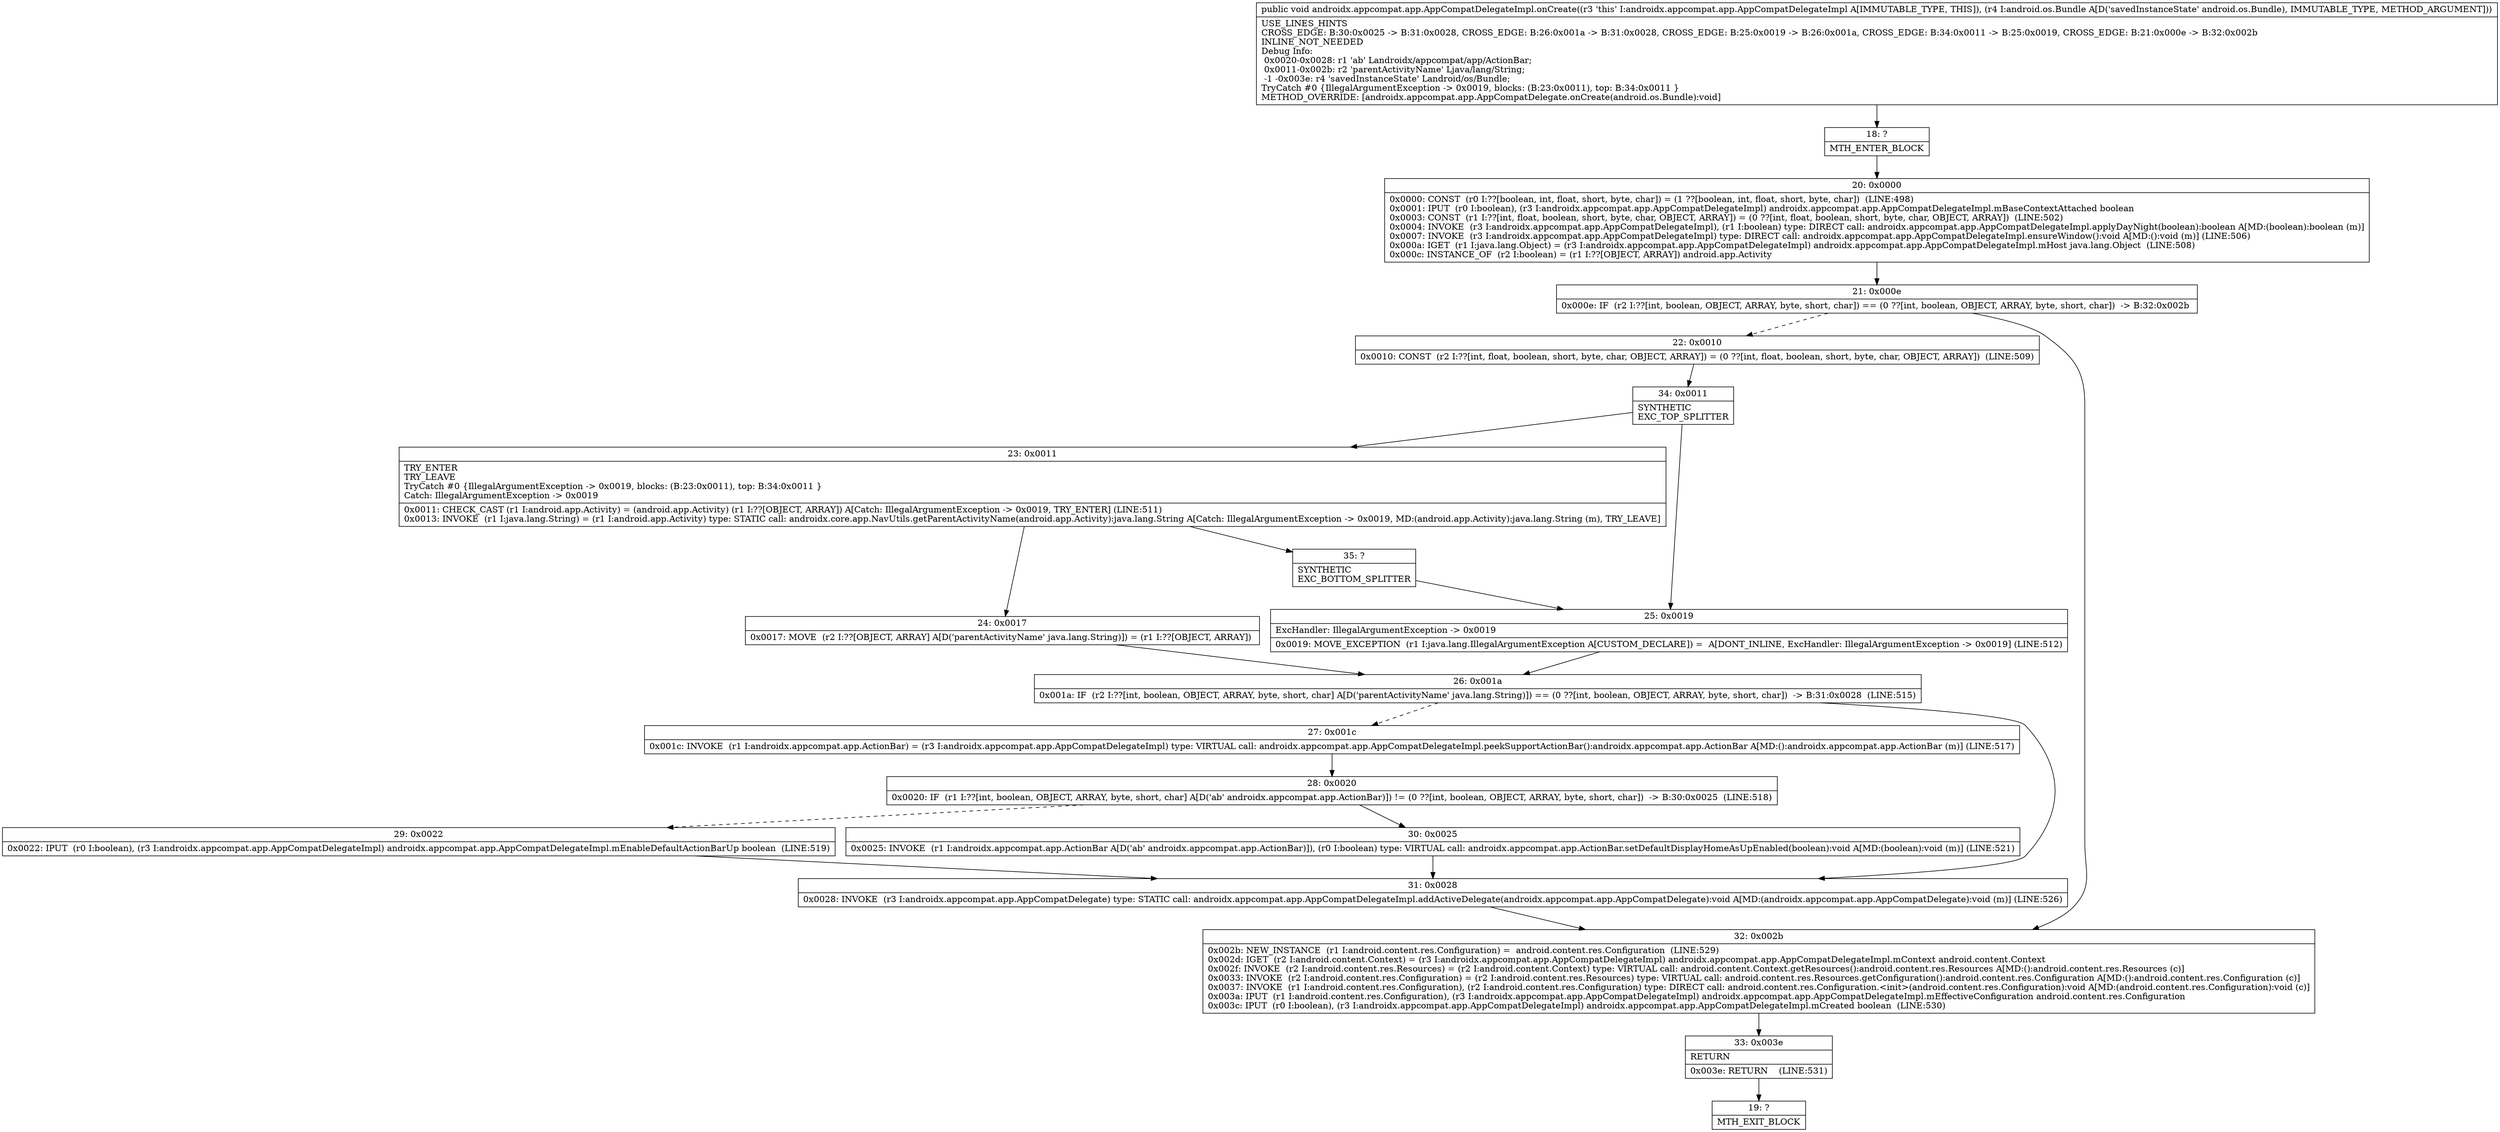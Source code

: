 digraph "CFG forandroidx.appcompat.app.AppCompatDelegateImpl.onCreate(Landroid\/os\/Bundle;)V" {
Node_18 [shape=record,label="{18\:\ ?|MTH_ENTER_BLOCK\l}"];
Node_20 [shape=record,label="{20\:\ 0x0000|0x0000: CONST  (r0 I:??[boolean, int, float, short, byte, char]) = (1 ??[boolean, int, float, short, byte, char])  (LINE:498)\l0x0001: IPUT  (r0 I:boolean), (r3 I:androidx.appcompat.app.AppCompatDelegateImpl) androidx.appcompat.app.AppCompatDelegateImpl.mBaseContextAttached boolean \l0x0003: CONST  (r1 I:??[int, float, boolean, short, byte, char, OBJECT, ARRAY]) = (0 ??[int, float, boolean, short, byte, char, OBJECT, ARRAY])  (LINE:502)\l0x0004: INVOKE  (r3 I:androidx.appcompat.app.AppCompatDelegateImpl), (r1 I:boolean) type: DIRECT call: androidx.appcompat.app.AppCompatDelegateImpl.applyDayNight(boolean):boolean A[MD:(boolean):boolean (m)]\l0x0007: INVOKE  (r3 I:androidx.appcompat.app.AppCompatDelegateImpl) type: DIRECT call: androidx.appcompat.app.AppCompatDelegateImpl.ensureWindow():void A[MD:():void (m)] (LINE:506)\l0x000a: IGET  (r1 I:java.lang.Object) = (r3 I:androidx.appcompat.app.AppCompatDelegateImpl) androidx.appcompat.app.AppCompatDelegateImpl.mHost java.lang.Object  (LINE:508)\l0x000c: INSTANCE_OF  (r2 I:boolean) = (r1 I:??[OBJECT, ARRAY]) android.app.Activity \l}"];
Node_21 [shape=record,label="{21\:\ 0x000e|0x000e: IF  (r2 I:??[int, boolean, OBJECT, ARRAY, byte, short, char]) == (0 ??[int, boolean, OBJECT, ARRAY, byte, short, char])  \-\> B:32:0x002b \l}"];
Node_22 [shape=record,label="{22\:\ 0x0010|0x0010: CONST  (r2 I:??[int, float, boolean, short, byte, char, OBJECT, ARRAY]) = (0 ??[int, float, boolean, short, byte, char, OBJECT, ARRAY])  (LINE:509)\l}"];
Node_34 [shape=record,label="{34\:\ 0x0011|SYNTHETIC\lEXC_TOP_SPLITTER\l}"];
Node_23 [shape=record,label="{23\:\ 0x0011|TRY_ENTER\lTRY_LEAVE\lTryCatch #0 \{IllegalArgumentException \-\> 0x0019, blocks: (B:23:0x0011), top: B:34:0x0011 \}\lCatch: IllegalArgumentException \-\> 0x0019\l|0x0011: CHECK_CAST (r1 I:android.app.Activity) = (android.app.Activity) (r1 I:??[OBJECT, ARRAY]) A[Catch: IllegalArgumentException \-\> 0x0019, TRY_ENTER] (LINE:511)\l0x0013: INVOKE  (r1 I:java.lang.String) = (r1 I:android.app.Activity) type: STATIC call: androidx.core.app.NavUtils.getParentActivityName(android.app.Activity):java.lang.String A[Catch: IllegalArgumentException \-\> 0x0019, MD:(android.app.Activity):java.lang.String (m), TRY_LEAVE]\l}"];
Node_24 [shape=record,label="{24\:\ 0x0017|0x0017: MOVE  (r2 I:??[OBJECT, ARRAY] A[D('parentActivityName' java.lang.String)]) = (r1 I:??[OBJECT, ARRAY]) \l}"];
Node_26 [shape=record,label="{26\:\ 0x001a|0x001a: IF  (r2 I:??[int, boolean, OBJECT, ARRAY, byte, short, char] A[D('parentActivityName' java.lang.String)]) == (0 ??[int, boolean, OBJECT, ARRAY, byte, short, char])  \-\> B:31:0x0028  (LINE:515)\l}"];
Node_27 [shape=record,label="{27\:\ 0x001c|0x001c: INVOKE  (r1 I:androidx.appcompat.app.ActionBar) = (r3 I:androidx.appcompat.app.AppCompatDelegateImpl) type: VIRTUAL call: androidx.appcompat.app.AppCompatDelegateImpl.peekSupportActionBar():androidx.appcompat.app.ActionBar A[MD:():androidx.appcompat.app.ActionBar (m)] (LINE:517)\l}"];
Node_28 [shape=record,label="{28\:\ 0x0020|0x0020: IF  (r1 I:??[int, boolean, OBJECT, ARRAY, byte, short, char] A[D('ab' androidx.appcompat.app.ActionBar)]) != (0 ??[int, boolean, OBJECT, ARRAY, byte, short, char])  \-\> B:30:0x0025  (LINE:518)\l}"];
Node_29 [shape=record,label="{29\:\ 0x0022|0x0022: IPUT  (r0 I:boolean), (r3 I:androidx.appcompat.app.AppCompatDelegateImpl) androidx.appcompat.app.AppCompatDelegateImpl.mEnableDefaultActionBarUp boolean  (LINE:519)\l}"];
Node_30 [shape=record,label="{30\:\ 0x0025|0x0025: INVOKE  (r1 I:androidx.appcompat.app.ActionBar A[D('ab' androidx.appcompat.app.ActionBar)]), (r0 I:boolean) type: VIRTUAL call: androidx.appcompat.app.ActionBar.setDefaultDisplayHomeAsUpEnabled(boolean):void A[MD:(boolean):void (m)] (LINE:521)\l}"];
Node_31 [shape=record,label="{31\:\ 0x0028|0x0028: INVOKE  (r3 I:androidx.appcompat.app.AppCompatDelegate) type: STATIC call: androidx.appcompat.app.AppCompatDelegateImpl.addActiveDelegate(androidx.appcompat.app.AppCompatDelegate):void A[MD:(androidx.appcompat.app.AppCompatDelegate):void (m)] (LINE:526)\l}"];
Node_35 [shape=record,label="{35\:\ ?|SYNTHETIC\lEXC_BOTTOM_SPLITTER\l}"];
Node_25 [shape=record,label="{25\:\ 0x0019|ExcHandler: IllegalArgumentException \-\> 0x0019\l|0x0019: MOVE_EXCEPTION  (r1 I:java.lang.IllegalArgumentException A[CUSTOM_DECLARE]) =  A[DONT_INLINE, ExcHandler: IllegalArgumentException \-\> 0x0019] (LINE:512)\l}"];
Node_32 [shape=record,label="{32\:\ 0x002b|0x002b: NEW_INSTANCE  (r1 I:android.content.res.Configuration) =  android.content.res.Configuration  (LINE:529)\l0x002d: IGET  (r2 I:android.content.Context) = (r3 I:androidx.appcompat.app.AppCompatDelegateImpl) androidx.appcompat.app.AppCompatDelegateImpl.mContext android.content.Context \l0x002f: INVOKE  (r2 I:android.content.res.Resources) = (r2 I:android.content.Context) type: VIRTUAL call: android.content.Context.getResources():android.content.res.Resources A[MD:():android.content.res.Resources (c)]\l0x0033: INVOKE  (r2 I:android.content.res.Configuration) = (r2 I:android.content.res.Resources) type: VIRTUAL call: android.content.res.Resources.getConfiguration():android.content.res.Configuration A[MD:():android.content.res.Configuration (c)]\l0x0037: INVOKE  (r1 I:android.content.res.Configuration), (r2 I:android.content.res.Configuration) type: DIRECT call: android.content.res.Configuration.\<init\>(android.content.res.Configuration):void A[MD:(android.content.res.Configuration):void (c)]\l0x003a: IPUT  (r1 I:android.content.res.Configuration), (r3 I:androidx.appcompat.app.AppCompatDelegateImpl) androidx.appcompat.app.AppCompatDelegateImpl.mEffectiveConfiguration android.content.res.Configuration \l0x003c: IPUT  (r0 I:boolean), (r3 I:androidx.appcompat.app.AppCompatDelegateImpl) androidx.appcompat.app.AppCompatDelegateImpl.mCreated boolean  (LINE:530)\l}"];
Node_33 [shape=record,label="{33\:\ 0x003e|RETURN\l|0x003e: RETURN    (LINE:531)\l}"];
Node_19 [shape=record,label="{19\:\ ?|MTH_EXIT_BLOCK\l}"];
MethodNode[shape=record,label="{public void androidx.appcompat.app.AppCompatDelegateImpl.onCreate((r3 'this' I:androidx.appcompat.app.AppCompatDelegateImpl A[IMMUTABLE_TYPE, THIS]), (r4 I:android.os.Bundle A[D('savedInstanceState' android.os.Bundle), IMMUTABLE_TYPE, METHOD_ARGUMENT]))  | USE_LINES_HINTS\lCROSS_EDGE: B:30:0x0025 \-\> B:31:0x0028, CROSS_EDGE: B:26:0x001a \-\> B:31:0x0028, CROSS_EDGE: B:25:0x0019 \-\> B:26:0x001a, CROSS_EDGE: B:34:0x0011 \-\> B:25:0x0019, CROSS_EDGE: B:21:0x000e \-\> B:32:0x002b\lINLINE_NOT_NEEDED\lDebug Info:\l  0x0020\-0x0028: r1 'ab' Landroidx\/appcompat\/app\/ActionBar;\l  0x0011\-0x002b: r2 'parentActivityName' Ljava\/lang\/String;\l  \-1 \-0x003e: r4 'savedInstanceState' Landroid\/os\/Bundle;\lTryCatch #0 \{IllegalArgumentException \-\> 0x0019, blocks: (B:23:0x0011), top: B:34:0x0011 \}\lMETHOD_OVERRIDE: [androidx.appcompat.app.AppCompatDelegate.onCreate(android.os.Bundle):void]\l}"];
MethodNode -> Node_18;Node_18 -> Node_20;
Node_20 -> Node_21;
Node_21 -> Node_22[style=dashed];
Node_21 -> Node_32;
Node_22 -> Node_34;
Node_34 -> Node_23;
Node_34 -> Node_25;
Node_23 -> Node_24;
Node_23 -> Node_35;
Node_24 -> Node_26;
Node_26 -> Node_27[style=dashed];
Node_26 -> Node_31;
Node_27 -> Node_28;
Node_28 -> Node_29[style=dashed];
Node_28 -> Node_30;
Node_29 -> Node_31;
Node_30 -> Node_31;
Node_31 -> Node_32;
Node_35 -> Node_25;
Node_25 -> Node_26;
Node_32 -> Node_33;
Node_33 -> Node_19;
}

